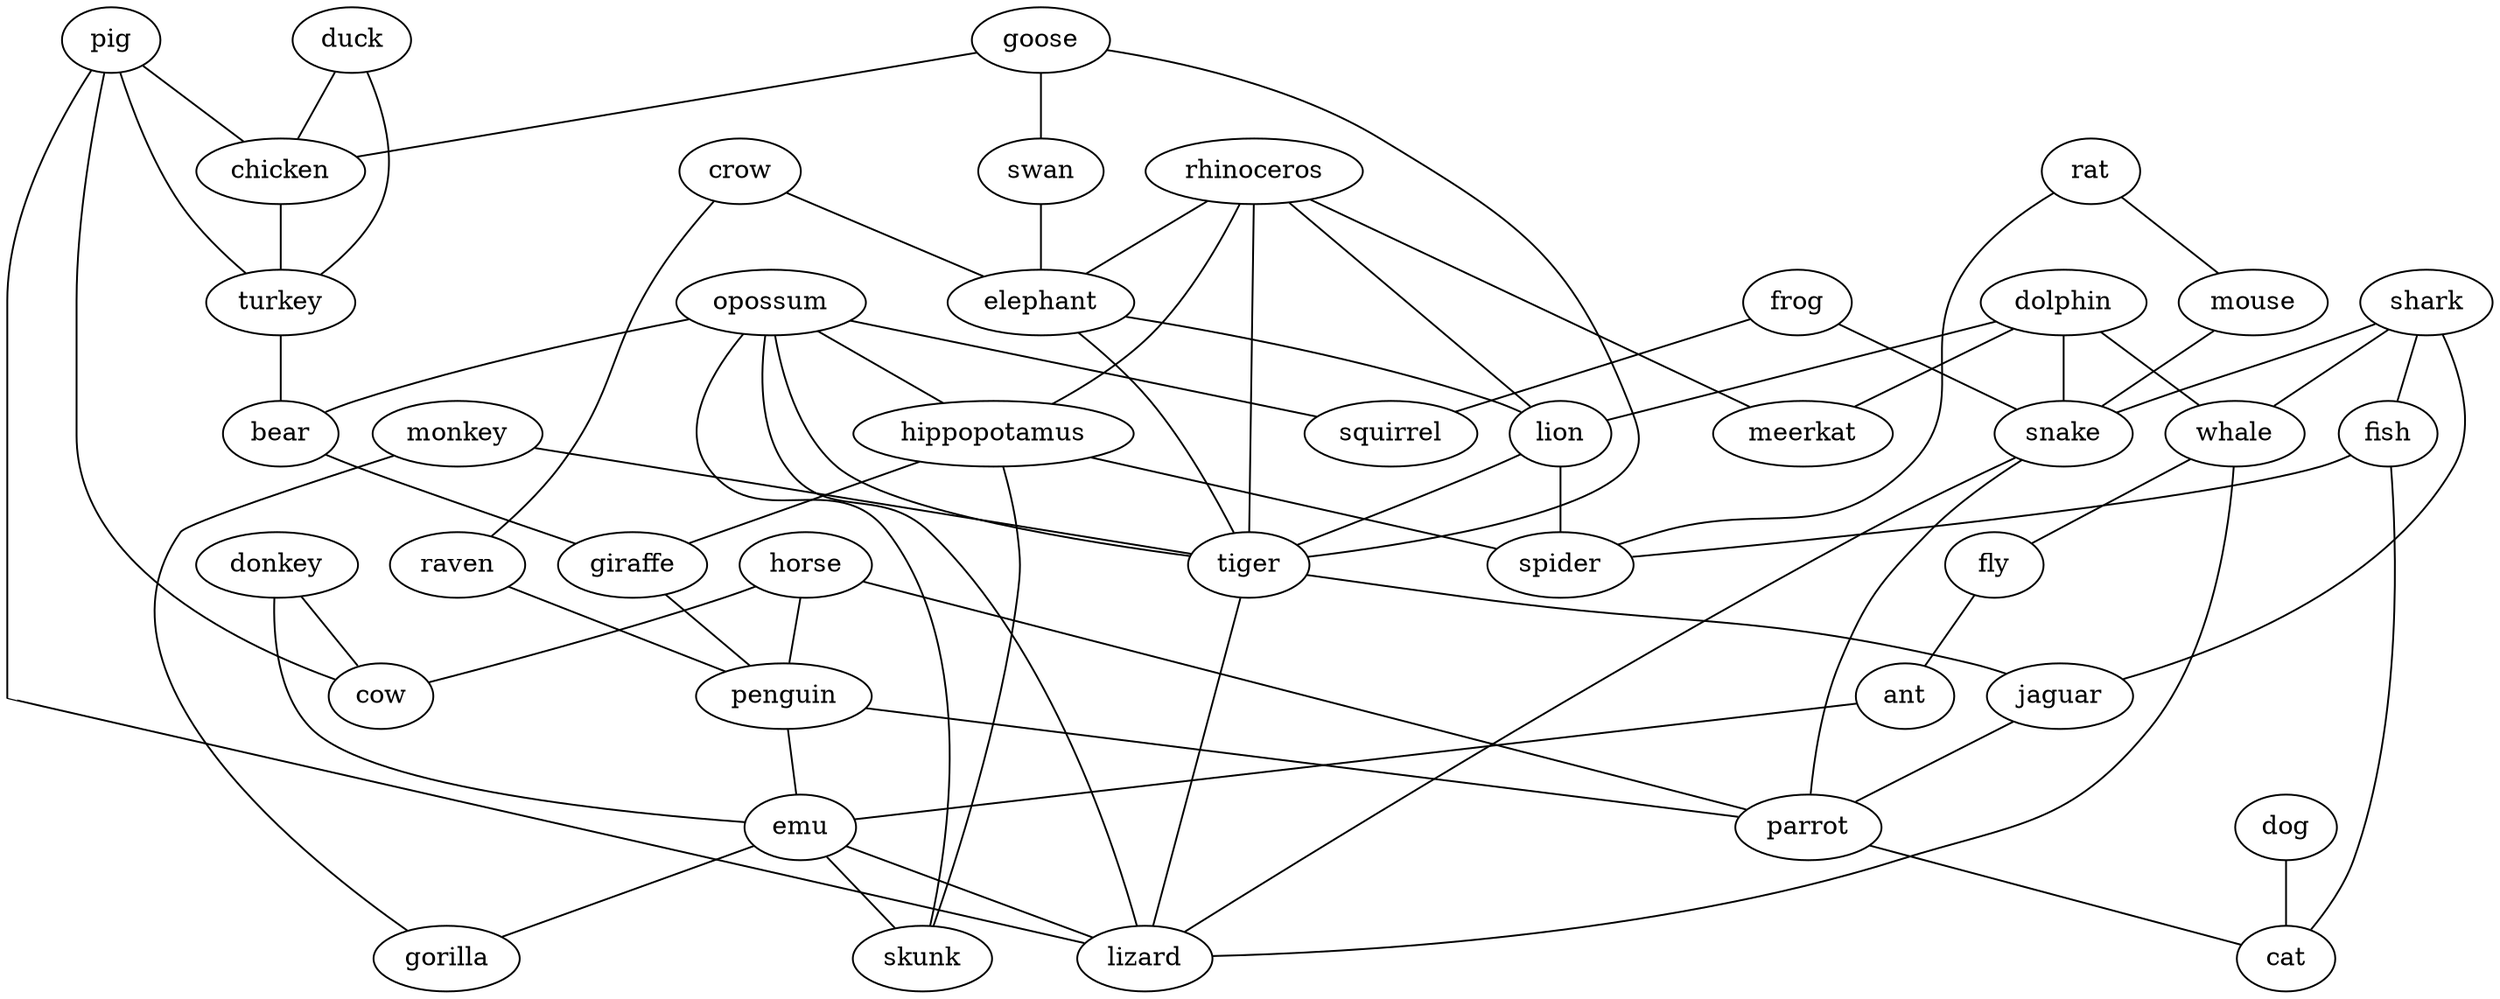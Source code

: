 strict graph  {
	donkey -- cow	 [weight=1];
	donkey -- emu	 [weight=1];
	crow -- elephant	 [weight=1];
	crow -- raven	 [weight=1];
	dolphin -- lion	 [weight=1];
	dolphin -- snake	 [weight=1];
	dolphin -- whale	 [weight=1];
	dolphin -- meerkat	 [weight=1];
	shark -- fish	 [weight=1];
	shark -- snake	 [weight=1];
	shark -- whale	 [weight=1];
	shark -- jaguar	 [weight=1];
	pig -- chicken	 [weight=1];
	pig -- turkey	 [weight=1];
	pig -- cow	 [weight=1];
	pig -- lizard	 [weight=1];
	goose -- swan	 [weight=1];
	goose -- chicken	 [weight=1];
	goose -- tiger	 [weight=1];
	rat -- mouse	 [weight=1];
	rat -- spider	 [weight=1];
	duck -- chicken	 [weight=1];
	duck -- turkey	 [weight=1];
	mouse -- snake	 [weight=1];
	swan -- elephant	 [weight=1];
	frog -- squirrel	 [weight=1];
	frog -- snake	 [weight=1];
	rhinoceros -- elephant	 [weight=1];
	rhinoceros -- hippopotamus	 [weight=1];
	rhinoceros -- lion	 [weight=1];
	rhinoceros -- tiger	 [weight=1];
	rhinoceros -- meerkat	 [weight=1];
	opossum -- hippopotamus	 [weight=1];
	opossum -- squirrel	 [weight=1];
	opossum -- bear	 [weight=1];
	opossum -- tiger	 [weight=1];
	opossum -- lizard	 [weight=1];
	opossum -- skunk	 [weight=1];
	monkey -- tiger	 [weight=1];
	monkey -- gorilla	 [weight=1];
	elephant -- lion	 [weight=1];
	elephant -- tiger	 [weight=1];
	chicken -- turkey	 [weight=1];
	hippopotamus -- spider	 [weight=1];
	hippopotamus -- giraffe	 [weight=1];
	hippopotamus -- skunk	 [weight=1];
	fish -- spider	 [weight=1];
	fish -- cat	 [weight=1];
	raven -- penguin	 [weight=1];
	turkey -- bear	 [weight=1];
	lion -- spider	 [weight=1];
	lion -- tiger	 [weight=1];
	horse -- penguin	 [weight=1];
	horse -- cow	 [weight=1];
	horse -- parrot	 [weight=1];
	bear -- giraffe	 [weight=1];
	tiger -- jaguar	 [weight=1];
	tiger -- lizard	 [weight=1];
	giraffe -- penguin	 [weight=1];
	snake -- parrot	 [weight=1];
	snake -- lizard	 [weight=1];
	whale -- fly	 [weight=1];
	whale -- lizard	 [weight=1];
	penguin -- parrot	 [weight=1];
	penguin -- emu	 [weight=1];
	fly -- ant	 [weight=1];
	ant -- emu	 [weight=1];
	jaguar -- parrot	 [weight=1];
	parrot -- cat	 [weight=1];
	dog -- cat	 [weight=1];
	emu -- gorilla	 [weight=1];
	emu -- lizard	 [weight=1];
	emu -- skunk	 [weight=1];
}
